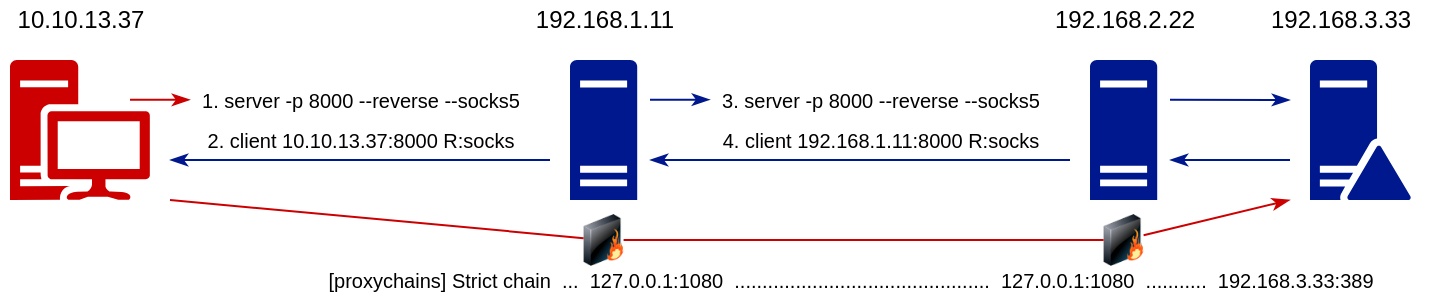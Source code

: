 <mxfile version="14.7.6" type="device"><diagram id="TU6iIcmWi25EZBKaBBYl" name="Page-1"><mxGraphModel dx="1865" dy="658" grid="1" gridSize="10" guides="1" tooltips="1" connect="1" arrows="1" fold="1" page="1" pageScale="1" pageWidth="827" pageHeight="1169" math="0" shadow="0"><root><mxCell id="0"/><mxCell id="1" parent="0"/><mxCell id="XjbouZw2gdyNx4QA8f5Q-2" value="" style="aspect=fixed;pointerEvents=1;shadow=0;dashed=0;html=1;strokeColor=none;labelPosition=center;verticalLabelPosition=bottom;verticalAlign=top;align=center;fillColor=#00188D;shape=mxgraph.mscae.enterprise.server_generic" vertex="1" parent="1"><mxGeometry x="230" y="490" width="33.6" height="70" as="geometry"/></mxCell><mxCell id="XjbouZw2gdyNx4QA8f5Q-3" value="" style="aspect=fixed;pointerEvents=1;shadow=0;dashed=0;html=1;strokeColor=none;labelPosition=center;verticalLabelPosition=bottom;verticalAlign=top;align=center;fillColor=#00188D;shape=mxgraph.mscae.enterprise.server_generic" vertex="1" parent="1"><mxGeometry x="490" y="490" width="33.6" height="70" as="geometry"/></mxCell><mxCell id="XjbouZw2gdyNx4QA8f5Q-11" value="" style="aspect=fixed;pointerEvents=1;shadow=0;dashed=0;html=1;strokeColor=none;labelPosition=center;verticalLabelPosition=bottom;verticalAlign=top;align=center;shape=mxgraph.mscae.enterprise.workstation_client;fillColor=#CC0000;" vertex="1" parent="1"><mxGeometry x="-50" y="490" width="70" height="70" as="geometry"/></mxCell><mxCell id="XjbouZw2gdyNx4QA8f5Q-12" value="&lt;font style=&quot;font-size: 10px&quot;&gt;1. server -p 8000 --reverse&lt;/font&gt;&lt;font style=&quot;font-size: 10px&quot;&gt; --socks5&lt;/font&gt;" style="text;html=1;align=center;verticalAlign=middle;resizable=0;points=[];autosize=1;strokeColor=none;" vertex="1" parent="1"><mxGeometry x="40" y="500" width="170" height="20" as="geometry"/></mxCell><mxCell id="XjbouZw2gdyNx4QA8f5Q-13" value="&lt;font style=&quot;font-size: 10px&quot;&gt;2. client 10.10.13.37:8000 R:socks&lt;/font&gt;" style="text;html=1;align=center;verticalAlign=middle;resizable=0;points=[];autosize=1;strokeColor=none;" vertex="1" parent="1"><mxGeometry x="35" y="520" width="180" height="20" as="geometry"/></mxCell><mxCell id="XjbouZw2gdyNx4QA8f5Q-14" value="&lt;font style=&quot;font-size: 10px&quot;&gt;4. client 192.168.1.11:8000 R:socks&lt;/font&gt;" style="text;html=1;align=center;verticalAlign=middle;resizable=0;points=[];autosize=1;strokeColor=none;" vertex="1" parent="1"><mxGeometry x="295" y="520" width="180" height="20" as="geometry"/></mxCell><mxCell id="XjbouZw2gdyNx4QA8f5Q-15" value="&lt;font style=&quot;font-size: 10px&quot;&gt;3. server -p 8000 &lt;/font&gt;&lt;font style=&quot;font-size: 10px&quot;&gt;&lt;font style=&quot;font-size: 10px&quot;&gt;--reverse &lt;/font&gt;--socks5&lt;br&gt;&lt;/font&gt;" style="text;html=1;align=center;verticalAlign=middle;resizable=0;points=[];autosize=1;strokeColor=none;" vertex="1" parent="1"><mxGeometry x="300" y="500" width="170" height="20" as="geometry"/></mxCell><mxCell id="XjbouZw2gdyNx4QA8f5Q-17" value="" style="endArrow=classicThin;html=1;endFill=1;strokeColor=#00188D;" edge="1" parent="1"><mxGeometry width="50" height="50" relative="1" as="geometry"><mxPoint x="220" y="540" as="sourcePoint"/><mxPoint x="30" y="540" as="targetPoint"/></mxGeometry></mxCell><mxCell id="XjbouZw2gdyNx4QA8f5Q-18" value="" style="endArrow=classicThin;html=1;endFill=1;strokeColor=#CC0000;startArrow=none;" edge="1" parent="1" source="XjbouZw2gdyNx4QA8f5Q-38"><mxGeometry width="50" height="50" relative="1" as="geometry"><mxPoint x="30" y="571" as="sourcePoint"/><mxPoint x="590" y="560" as="targetPoint"/></mxGeometry></mxCell><mxCell id="XjbouZw2gdyNx4QA8f5Q-20" value="" style="endArrow=classicThin;html=1;endFill=1;strokeColor=#CC0000;" edge="1" parent="1"><mxGeometry width="50" height="50" relative="1" as="geometry"><mxPoint x="10" y="509.9" as="sourcePoint"/><mxPoint x="40" y="509.9" as="targetPoint"/></mxGeometry></mxCell><mxCell id="XjbouZw2gdyNx4QA8f5Q-24" value="" style="endArrow=classicThin;html=1;endFill=1;strokeColor=#00188D;" edge="1" parent="1"><mxGeometry width="50" height="50" relative="1" as="geometry"><mxPoint x="270" y="509.83" as="sourcePoint"/><mxPoint x="300" y="509.83" as="targetPoint"/></mxGeometry></mxCell><mxCell id="XjbouZw2gdyNx4QA8f5Q-26" value="" style="endArrow=classicThin;html=1;endFill=1;strokeColor=#00188D;" edge="1" parent="1"><mxGeometry width="50" height="50" relative="1" as="geometry"><mxPoint x="480" y="540" as="sourcePoint"/><mxPoint x="270" y="540" as="targetPoint"/></mxGeometry></mxCell><mxCell id="XjbouZw2gdyNx4QA8f5Q-27" value="10.10.13.37" style="text;html=1;align=center;verticalAlign=middle;resizable=0;points=[];autosize=1;strokeColor=none;" vertex="1" parent="1"><mxGeometry x="-55" y="460" width="80" height="20" as="geometry"/></mxCell><mxCell id="XjbouZw2gdyNx4QA8f5Q-28" value="192.168.1.11" style="text;html=1;align=center;verticalAlign=middle;resizable=0;points=[];autosize=1;strokeColor=none;" vertex="1" parent="1"><mxGeometry x="201.8" y="460" width="90" height="20" as="geometry"/></mxCell><mxCell id="XjbouZw2gdyNx4QA8f5Q-29" value="192.168.2.22" style="text;html=1;align=center;verticalAlign=middle;resizable=0;points=[];autosize=1;strokeColor=none;" vertex="1" parent="1"><mxGeometry x="461.8" y="460" width="90" height="20" as="geometry"/></mxCell><mxCell id="XjbouZw2gdyNx4QA8f5Q-30" value="192.168.3.33" style="text;html=1;align=center;verticalAlign=middle;resizable=0;points=[];autosize=1;strokeColor=none;" vertex="1" parent="1"><mxGeometry x="570.0" y="460" width="90" height="20" as="geometry"/></mxCell><mxCell id="XjbouZw2gdyNx4QA8f5Q-31" value="&lt;font style=&quot;font-size: 10px&quot;&gt;[proxychains] Strict chain&amp;nbsp; ...&amp;nbsp; 127.0.0.1:1080&amp;nbsp; ..............................................&amp;nbsp; 127.0.0.1:1080&amp;nbsp; ...........&amp;nbsp; 192.168.3.33:389&lt;/font&gt;" style="text;html=1;align=center;verticalAlign=middle;resizable=0;points=[];autosize=1;strokeColor=none;" vertex="1" parent="1"><mxGeometry x="80" y="590" width="580" height="20" as="geometry"/></mxCell><mxCell id="XjbouZw2gdyNx4QA8f5Q-32" value="" style="aspect=fixed;pointerEvents=1;shadow=0;dashed=0;html=1;strokeColor=none;labelPosition=center;verticalLabelPosition=bottom;verticalAlign=top;align=center;fillColor=#00188D;shape=mxgraph.mscae.enterprise.domain_controller" vertex="1" parent="1"><mxGeometry x="600" y="490" width="50.4" height="70" as="geometry"/></mxCell><mxCell id="XjbouZw2gdyNx4QA8f5Q-34" value="" style="endArrow=classicThin;html=1;endFill=1;strokeColor=#00188D;" edge="1" parent="1"><mxGeometry width="50" height="50" relative="1" as="geometry"><mxPoint x="530" y="509.83" as="sourcePoint"/><mxPoint x="590" y="510" as="targetPoint"/></mxGeometry></mxCell><mxCell id="XjbouZw2gdyNx4QA8f5Q-35" value="" style="endArrow=classicThin;html=1;endFill=1;strokeColor=#00188D;" edge="1" parent="1"><mxGeometry width="50" height="50" relative="1" as="geometry"><mxPoint x="590" y="540" as="sourcePoint"/><mxPoint x="530" y="540" as="targetPoint"/></mxGeometry></mxCell><mxCell id="XjbouZw2gdyNx4QA8f5Q-36" value="" style="image;html=1;image=img/lib/clip_art/networking/Firewall_128x128.png;fillColor=#CC0000;" vertex="1" parent="1"><mxGeometry x="236.8" y="560" width="20" height="40" as="geometry"/></mxCell><mxCell id="XjbouZw2gdyNx4QA8f5Q-37" value="" style="endArrow=none;html=1;endFill=1;strokeColor=#CC0000;" edge="1" parent="1" target="XjbouZw2gdyNx4QA8f5Q-36"><mxGeometry width="50" height="50" relative="1" as="geometry"><mxPoint x="30" y="560" as="sourcePoint"/><mxPoint x="590" y="570" as="targetPoint"/></mxGeometry></mxCell><mxCell id="XjbouZw2gdyNx4QA8f5Q-38" value="" style="image;html=1;image=img/lib/clip_art/networking/Firewall_128x128.png;fillColor=#CC0000;" vertex="1" parent="1"><mxGeometry x="496.8" y="560" width="20" height="40" as="geometry"/></mxCell><mxCell id="XjbouZw2gdyNx4QA8f5Q-39" value="" style="endArrow=none;html=1;endFill=1;strokeColor=#CC0000;startArrow=none;" edge="1" parent="1" source="XjbouZw2gdyNx4QA8f5Q-36" target="XjbouZw2gdyNx4QA8f5Q-38"><mxGeometry width="50" height="50" relative="1" as="geometry"><mxPoint x="256.8" y="579.709" as="sourcePoint"/><mxPoint x="590" y="570" as="targetPoint"/></mxGeometry></mxCell></root></mxGraphModel></diagram></mxfile>